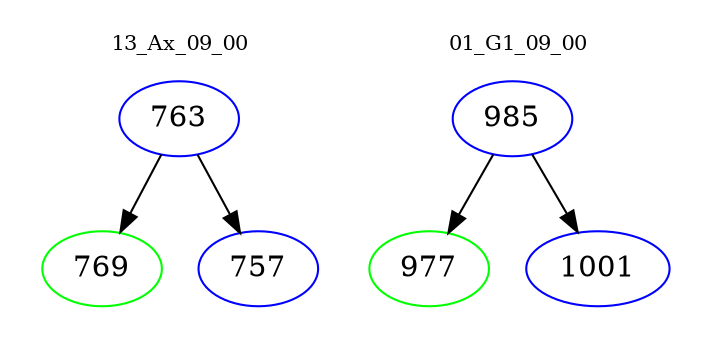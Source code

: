 digraph{
subgraph cluster_0 {
color = white
label = "13_Ax_09_00";
fontsize=10;
T0_763 [label="763", color="blue"]
T0_763 -> T0_769 [color="black"]
T0_769 [label="769", color="green"]
T0_763 -> T0_757 [color="black"]
T0_757 [label="757", color="blue"]
}
subgraph cluster_1 {
color = white
label = "01_G1_09_00";
fontsize=10;
T1_985 [label="985", color="blue"]
T1_985 -> T1_977 [color="black"]
T1_977 [label="977", color="green"]
T1_985 -> T1_1001 [color="black"]
T1_1001 [label="1001", color="blue"]
}
}
